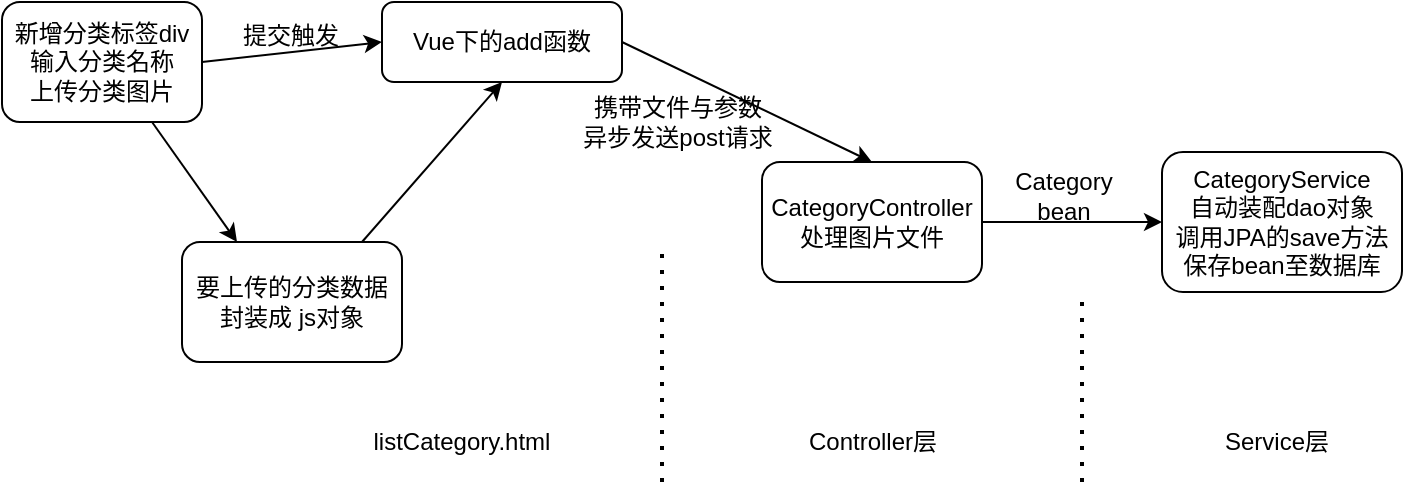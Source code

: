 <mxfile version="14.3.1" type="github">
  <diagram id="C5RBs43oDa-KdzZeNtuy" name="Page-1">
    <mxGraphModel dx="865" dy="457" grid="1" gridSize="10" guides="1" tooltips="1" connect="1" arrows="1" fold="1" page="1" pageScale="1" pageWidth="827" pageHeight="1169" math="0" shadow="0">
      <root>
        <mxCell id="WIyWlLk6GJQsqaUBKTNV-0" />
        <mxCell id="WIyWlLk6GJQsqaUBKTNV-1" parent="WIyWlLk6GJQsqaUBKTNV-0" />
        <mxCell id="QvyvkLZJ9JJyhGTSTuQW-0" value="新增分类标签div&lt;br&gt;输入分类名称&lt;br&gt;上传分类图片" style="rounded=1;whiteSpace=wrap;html=1;" vertex="1" parent="WIyWlLk6GJQsqaUBKTNV-1">
          <mxGeometry x="20" y="150" width="100" height="60" as="geometry" />
        </mxCell>
        <mxCell id="QvyvkLZJ9JJyhGTSTuQW-1" value="要上传的分类数据&lt;br&gt;封装成 js对象" style="rounded=1;whiteSpace=wrap;html=1;" vertex="1" parent="WIyWlLk6GJQsqaUBKTNV-1">
          <mxGeometry x="110" y="270" width="110" height="60" as="geometry" />
        </mxCell>
        <mxCell id="QvyvkLZJ9JJyhGTSTuQW-2" value="" style="endArrow=classic;html=1;entryX=0.25;entryY=0;entryDx=0;entryDy=0;exitX=0.75;exitY=1;exitDx=0;exitDy=0;" edge="1" parent="WIyWlLk6GJQsqaUBKTNV-1" source="QvyvkLZJ9JJyhGTSTuQW-0" target="QvyvkLZJ9JJyhGTSTuQW-1">
          <mxGeometry width="50" height="50" relative="1" as="geometry">
            <mxPoint x="110" y="260" as="sourcePoint" />
            <mxPoint x="160" y="210" as="targetPoint" />
          </mxGeometry>
        </mxCell>
        <mxCell id="QvyvkLZJ9JJyhGTSTuQW-3" value="Vue下的add函数" style="rounded=1;whiteSpace=wrap;html=1;" vertex="1" parent="WIyWlLk6GJQsqaUBKTNV-1">
          <mxGeometry x="210" y="150" width="120" height="40" as="geometry" />
        </mxCell>
        <mxCell id="QvyvkLZJ9JJyhGTSTuQW-4" value="" style="endArrow=classic;html=1;entryX=0.5;entryY=1;entryDx=0;entryDy=0;" edge="1" parent="WIyWlLk6GJQsqaUBKTNV-1" target="QvyvkLZJ9JJyhGTSTuQW-3">
          <mxGeometry width="50" height="50" relative="1" as="geometry">
            <mxPoint x="200" y="270" as="sourcePoint" />
            <mxPoint x="250" y="220" as="targetPoint" />
          </mxGeometry>
        </mxCell>
        <mxCell id="QvyvkLZJ9JJyhGTSTuQW-5" value="" style="endArrow=classic;html=1;entryX=0;entryY=0.5;entryDx=0;entryDy=0;" edge="1" parent="WIyWlLk6GJQsqaUBKTNV-1" target="QvyvkLZJ9JJyhGTSTuQW-3">
          <mxGeometry width="50" height="50" relative="1" as="geometry">
            <mxPoint x="120" y="180" as="sourcePoint" />
            <mxPoint x="170" y="130" as="targetPoint" />
          </mxGeometry>
        </mxCell>
        <mxCell id="QvyvkLZJ9JJyhGTSTuQW-6" value="提交触发" style="text;html=1;strokeColor=none;fillColor=none;align=center;verticalAlign=middle;whiteSpace=wrap;rounded=0;" vertex="1" parent="WIyWlLk6GJQsqaUBKTNV-1">
          <mxGeometry x="131.5" y="157" width="65" height="20" as="geometry" />
        </mxCell>
        <mxCell id="QvyvkLZJ9JJyhGTSTuQW-8" value="CategoryController&lt;br&gt;处理图片文件" style="rounded=1;whiteSpace=wrap;html=1;" vertex="1" parent="WIyWlLk6GJQsqaUBKTNV-1">
          <mxGeometry x="400" y="230" width="110" height="60" as="geometry" />
        </mxCell>
        <mxCell id="QvyvkLZJ9JJyhGTSTuQW-9" value="" style="endArrow=classic;html=1;entryX=0.5;entryY=0;entryDx=0;entryDy=0;" edge="1" parent="WIyWlLk6GJQsqaUBKTNV-1" target="QvyvkLZJ9JJyhGTSTuQW-8">
          <mxGeometry width="50" height="50" relative="1" as="geometry">
            <mxPoint x="330" y="170" as="sourcePoint" />
            <mxPoint x="380" y="120" as="targetPoint" />
          </mxGeometry>
        </mxCell>
        <mxCell id="QvyvkLZJ9JJyhGTSTuQW-10" value="携带文件与参数&lt;br&gt;异步发送post请求" style="text;html=1;strokeColor=none;fillColor=none;align=center;verticalAlign=middle;whiteSpace=wrap;rounded=0;" vertex="1" parent="WIyWlLk6GJQsqaUBKTNV-1">
          <mxGeometry x="300" y="200" width="116" height="20" as="geometry" />
        </mxCell>
        <mxCell id="QvyvkLZJ9JJyhGTSTuQW-11" value="CategoryService&lt;br&gt;自动装配dao对象&lt;br&gt;调用JPA的save方法&lt;br&gt;保存bean至数据库" style="rounded=1;whiteSpace=wrap;html=1;" vertex="1" parent="WIyWlLk6GJQsqaUBKTNV-1">
          <mxGeometry x="600" y="225" width="120" height="70" as="geometry" />
        </mxCell>
        <mxCell id="QvyvkLZJ9JJyhGTSTuQW-12" value="" style="endArrow=classic;html=1;entryX=0;entryY=0.5;entryDx=0;entryDy=0;" edge="1" parent="WIyWlLk6GJQsqaUBKTNV-1" target="QvyvkLZJ9JJyhGTSTuQW-11">
          <mxGeometry width="50" height="50" relative="1" as="geometry">
            <mxPoint x="510" y="260" as="sourcePoint" />
            <mxPoint x="560" y="210" as="targetPoint" />
          </mxGeometry>
        </mxCell>
        <mxCell id="QvyvkLZJ9JJyhGTSTuQW-13" value="Category&lt;br&gt;bean" style="text;html=1;strokeColor=none;fillColor=none;align=center;verticalAlign=middle;whiteSpace=wrap;rounded=0;" vertex="1" parent="WIyWlLk6GJQsqaUBKTNV-1">
          <mxGeometry x="521" y="234" width="60" height="25" as="geometry" />
        </mxCell>
        <mxCell id="QvyvkLZJ9JJyhGTSTuQW-16" value="" style="endArrow=none;dashed=1;html=1;dashPattern=1 3;strokeWidth=2;" edge="1" parent="WIyWlLk6GJQsqaUBKTNV-1">
          <mxGeometry width="50" height="50" relative="1" as="geometry">
            <mxPoint x="350" y="390" as="sourcePoint" />
            <mxPoint x="350" y="270" as="targetPoint" />
          </mxGeometry>
        </mxCell>
        <mxCell id="QvyvkLZJ9JJyhGTSTuQW-17" value="" style="endArrow=none;dashed=1;html=1;dashPattern=1 3;strokeWidth=2;" edge="1" parent="WIyWlLk6GJQsqaUBKTNV-1">
          <mxGeometry width="50" height="50" relative="1" as="geometry">
            <mxPoint x="560" y="390" as="sourcePoint" />
            <mxPoint x="560" y="300" as="targetPoint" />
          </mxGeometry>
        </mxCell>
        <mxCell id="QvyvkLZJ9JJyhGTSTuQW-18" value="listCategory.html" style="text;html=1;strokeColor=none;fillColor=none;align=center;verticalAlign=middle;whiteSpace=wrap;rounded=0;" vertex="1" parent="WIyWlLk6GJQsqaUBKTNV-1">
          <mxGeometry x="200" y="360" width="100" height="20" as="geometry" />
        </mxCell>
        <mxCell id="QvyvkLZJ9JJyhGTSTuQW-19" value="Controller层" style="text;html=1;strokeColor=none;fillColor=none;align=center;verticalAlign=middle;whiteSpace=wrap;rounded=0;" vertex="1" parent="WIyWlLk6GJQsqaUBKTNV-1">
          <mxGeometry x="417.5" y="360" width="75" height="20" as="geometry" />
        </mxCell>
        <mxCell id="QvyvkLZJ9JJyhGTSTuQW-20" value="Service层" style="text;html=1;strokeColor=none;fillColor=none;align=center;verticalAlign=middle;whiteSpace=wrap;rounded=0;" vertex="1" parent="WIyWlLk6GJQsqaUBKTNV-1">
          <mxGeometry x="620" y="360" width="75" height="20" as="geometry" />
        </mxCell>
      </root>
    </mxGraphModel>
  </diagram>
</mxfile>
